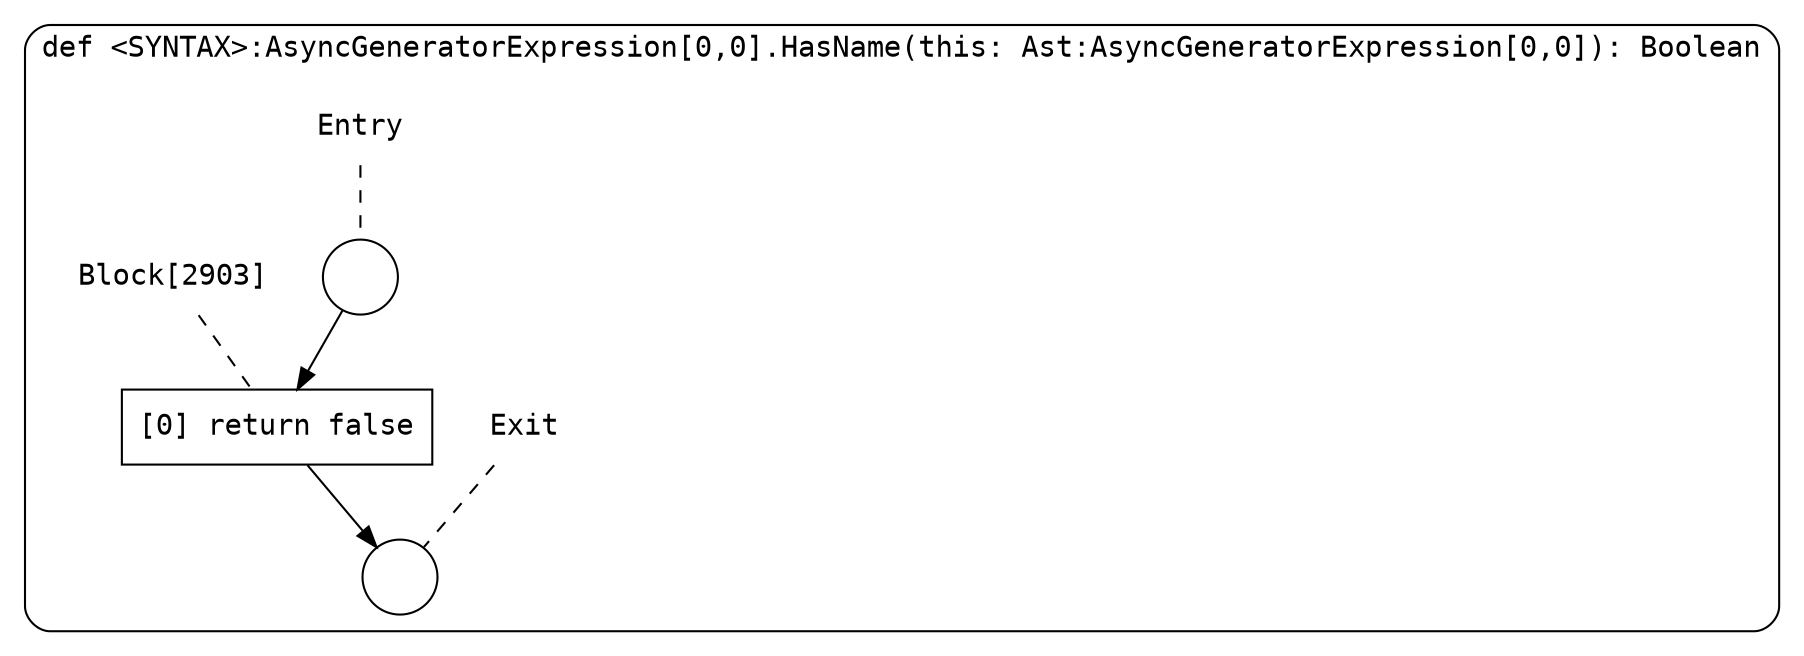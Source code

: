 digraph {
  graph [fontname = "Consolas"]
  node [fontname = "Consolas"]
  edge [fontname = "Consolas"]
  subgraph cluster673 {
    label = "def <SYNTAX>:AsyncGeneratorExpression[0,0].HasName(this: Ast:AsyncGeneratorExpression[0,0]): Boolean"
    style = rounded
    cluster673_entry_name [shape=none, label=<<font color="black">Entry</font>>]
    cluster673_entry_name -> cluster673_entry [arrowhead=none, color="black", style=dashed]
    cluster673_entry [shape=circle label=" " color="black" fillcolor="white" style=filled]
    cluster673_entry -> node2903 [color="black"]
    cluster673_exit_name [shape=none, label=<<font color="black">Exit</font>>]
    cluster673_exit_name -> cluster673_exit [arrowhead=none, color="black", style=dashed]
    cluster673_exit [shape=circle label=" " color="black" fillcolor="white" style=filled]
    node2903_name [shape=none, label=<<font color="black">Block[2903]</font>>]
    node2903_name -> node2903 [arrowhead=none, color="black", style=dashed]
    node2903 [shape=box, label=<<font color="black">[0] return false<BR ALIGN="LEFT"/></font>> color="black" fillcolor="white", style=filled]
    node2903 -> cluster673_exit [color="black"]
  }
}